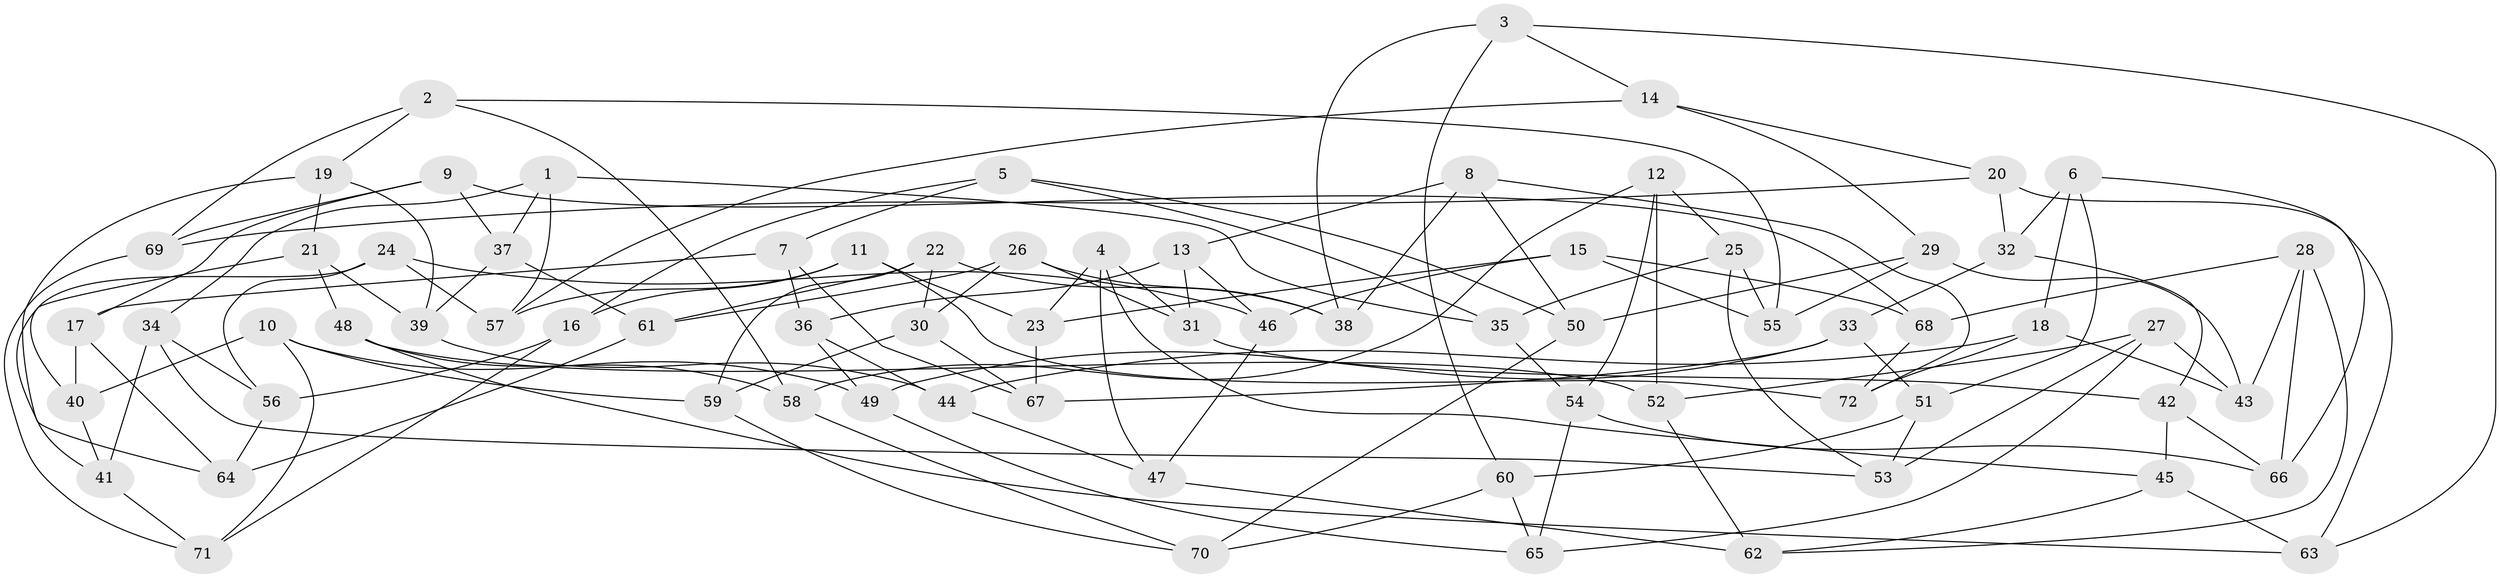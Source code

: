 // coarse degree distribution, {7: 0.05555555555555555, 11: 0.027777777777777776, 10: 0.05555555555555555, 9: 0.05555555555555555, 4: 0.5555555555555556, 12: 0.027777777777777776, 8: 0.05555555555555555, 5: 0.027777777777777776, 2: 0.027777777777777776, 3: 0.1111111111111111}
// Generated by graph-tools (version 1.1) at 2025/53/03/04/25 22:53:43]
// undirected, 72 vertices, 144 edges
graph export_dot {
  node [color=gray90,style=filled];
  1;
  2;
  3;
  4;
  5;
  6;
  7;
  8;
  9;
  10;
  11;
  12;
  13;
  14;
  15;
  16;
  17;
  18;
  19;
  20;
  21;
  22;
  23;
  24;
  25;
  26;
  27;
  28;
  29;
  30;
  31;
  32;
  33;
  34;
  35;
  36;
  37;
  38;
  39;
  40;
  41;
  42;
  43;
  44;
  45;
  46;
  47;
  48;
  49;
  50;
  51;
  52;
  53;
  54;
  55;
  56;
  57;
  58;
  59;
  60;
  61;
  62;
  63;
  64;
  65;
  66;
  67;
  68;
  69;
  70;
  71;
  72;
  1 -- 57;
  1 -- 37;
  1 -- 35;
  1 -- 34;
  2 -- 69;
  2 -- 19;
  2 -- 55;
  2 -- 58;
  3 -- 63;
  3 -- 38;
  3 -- 60;
  3 -- 14;
  4 -- 47;
  4 -- 31;
  4 -- 45;
  4 -- 23;
  5 -- 50;
  5 -- 35;
  5 -- 16;
  5 -- 7;
  6 -- 51;
  6 -- 32;
  6 -- 66;
  6 -- 18;
  7 -- 36;
  7 -- 67;
  7 -- 17;
  8 -- 13;
  8 -- 38;
  8 -- 50;
  8 -- 72;
  9 -- 69;
  9 -- 17;
  9 -- 37;
  9 -- 68;
  10 -- 59;
  10 -- 71;
  10 -- 49;
  10 -- 40;
  11 -- 72;
  11 -- 16;
  11 -- 57;
  11 -- 23;
  12 -- 25;
  12 -- 58;
  12 -- 52;
  12 -- 54;
  13 -- 36;
  13 -- 31;
  13 -- 46;
  14 -- 57;
  14 -- 20;
  14 -- 29;
  15 -- 68;
  15 -- 46;
  15 -- 23;
  15 -- 55;
  16 -- 71;
  16 -- 56;
  17 -- 40;
  17 -- 64;
  18 -- 43;
  18 -- 72;
  18 -- 44;
  19 -- 64;
  19 -- 39;
  19 -- 21;
  20 -- 32;
  20 -- 69;
  20 -- 63;
  21 -- 40;
  21 -- 48;
  21 -- 39;
  22 -- 30;
  22 -- 61;
  22 -- 59;
  22 -- 38;
  23 -- 67;
  24 -- 46;
  24 -- 56;
  24 -- 57;
  24 -- 41;
  25 -- 53;
  25 -- 55;
  25 -- 35;
  26 -- 38;
  26 -- 61;
  26 -- 31;
  26 -- 30;
  27 -- 43;
  27 -- 52;
  27 -- 53;
  27 -- 65;
  28 -- 66;
  28 -- 62;
  28 -- 68;
  28 -- 43;
  29 -- 55;
  29 -- 50;
  29 -- 43;
  30 -- 59;
  30 -- 67;
  31 -- 42;
  32 -- 33;
  32 -- 42;
  33 -- 67;
  33 -- 51;
  33 -- 49;
  34 -- 41;
  34 -- 53;
  34 -- 56;
  35 -- 54;
  36 -- 44;
  36 -- 49;
  37 -- 61;
  37 -- 39;
  39 -- 44;
  40 -- 41;
  41 -- 71;
  42 -- 66;
  42 -- 45;
  44 -- 47;
  45 -- 63;
  45 -- 62;
  46 -- 47;
  47 -- 62;
  48 -- 58;
  48 -- 63;
  48 -- 52;
  49 -- 65;
  50 -- 70;
  51 -- 60;
  51 -- 53;
  52 -- 62;
  54 -- 66;
  54 -- 65;
  56 -- 64;
  58 -- 70;
  59 -- 70;
  60 -- 65;
  60 -- 70;
  61 -- 64;
  68 -- 72;
  69 -- 71;
}
